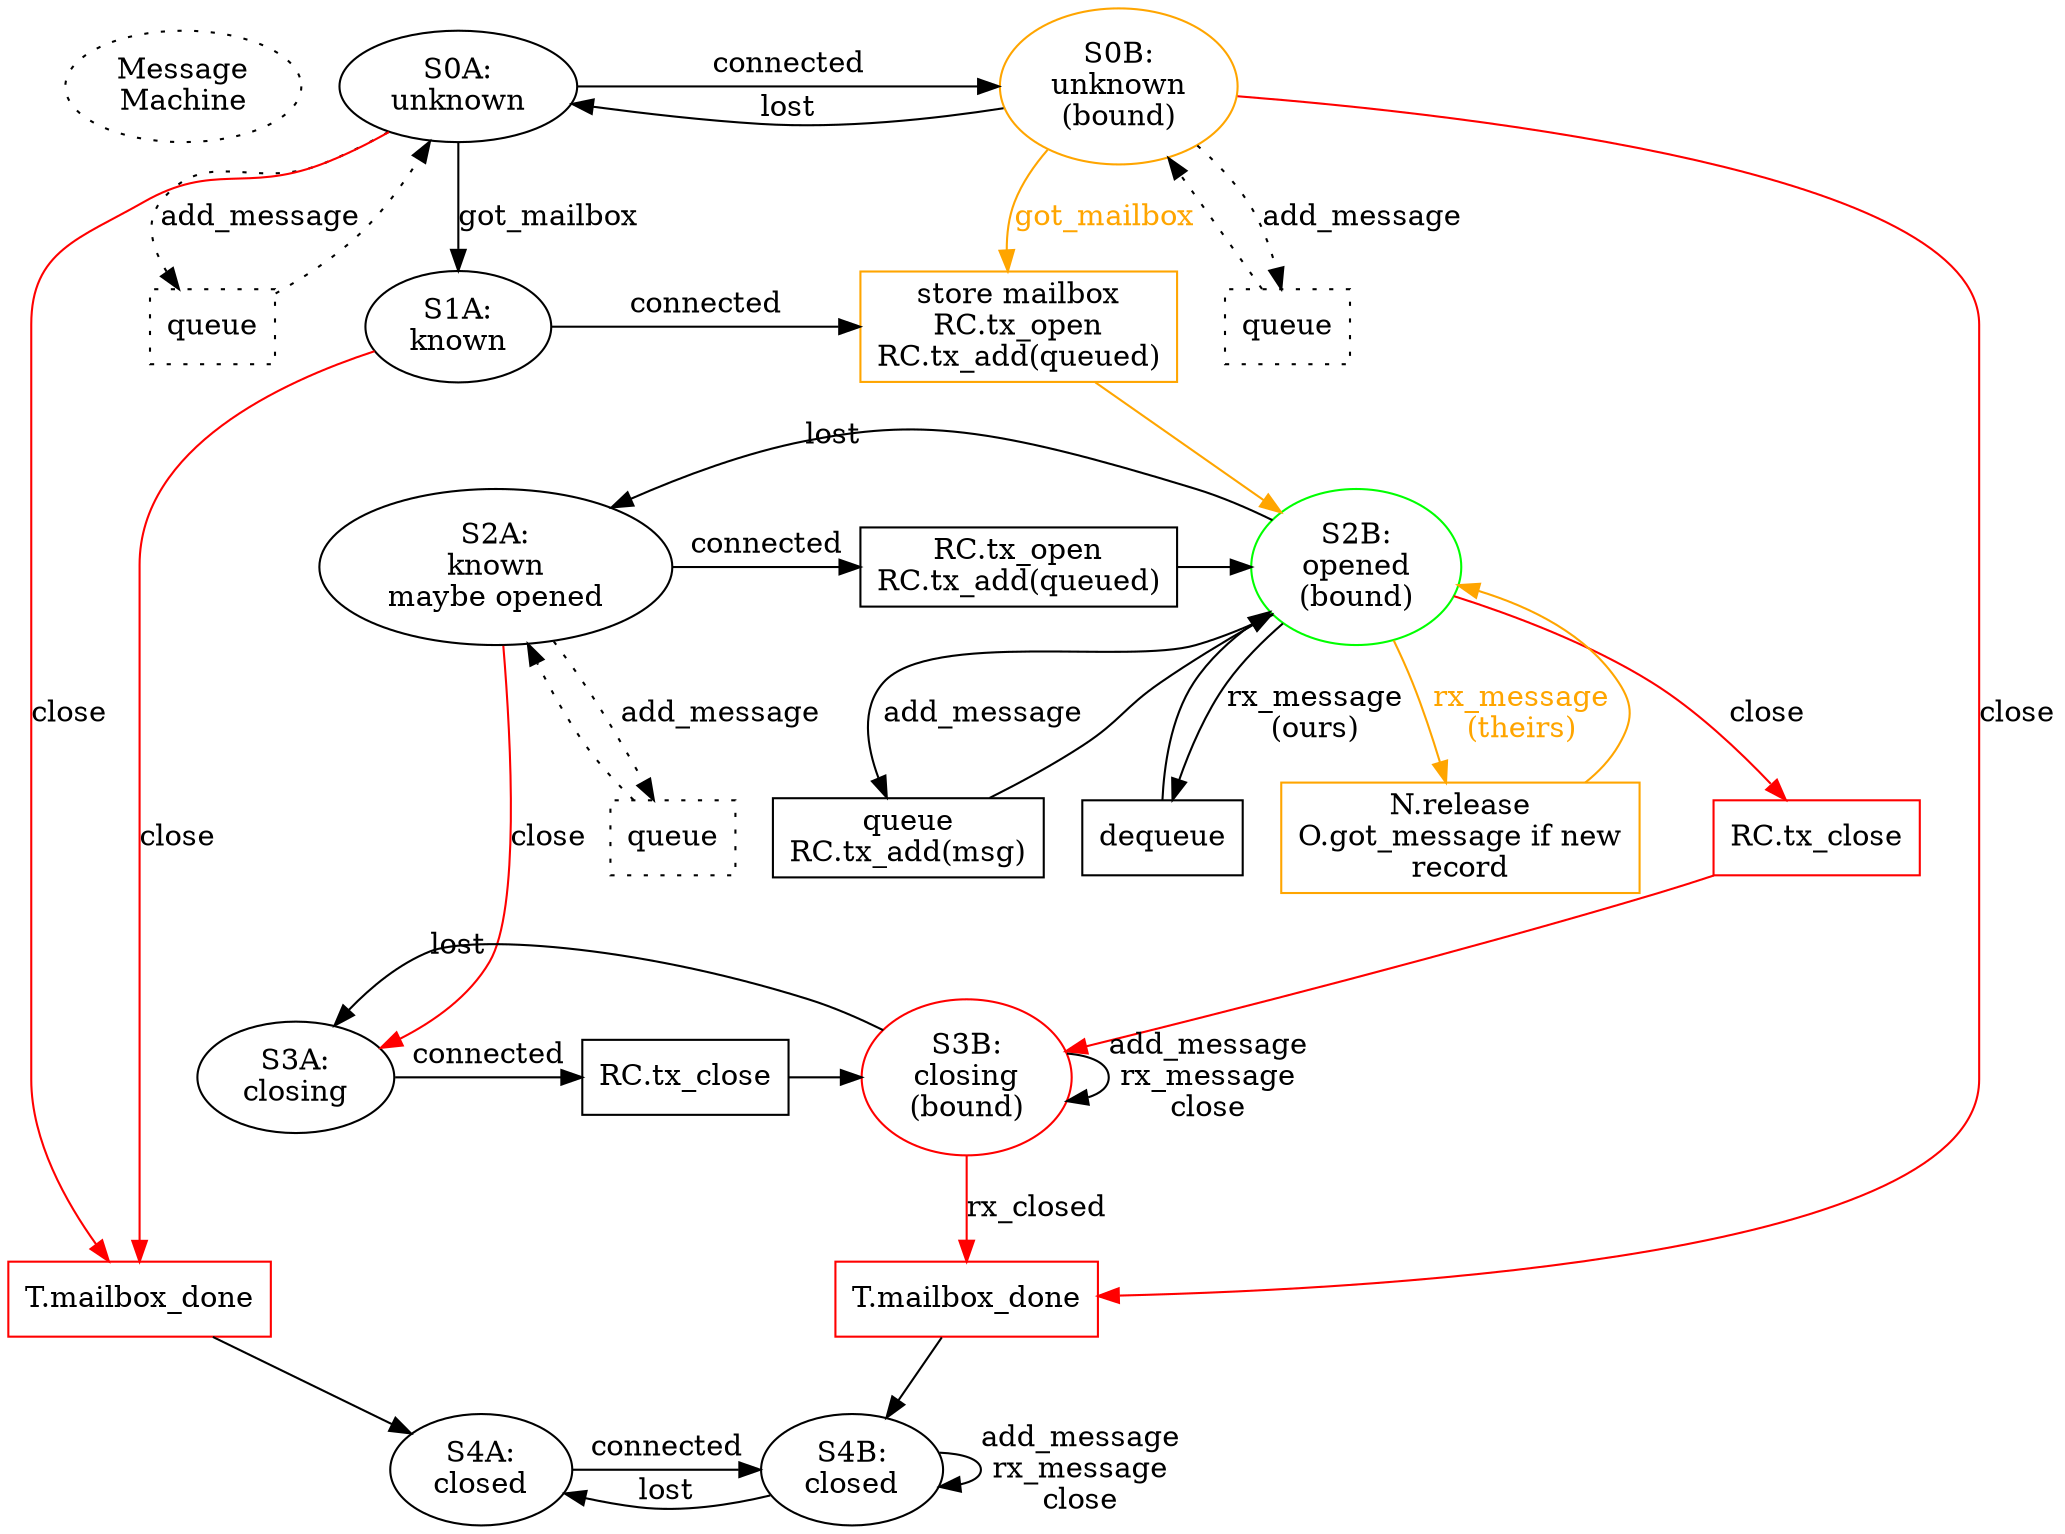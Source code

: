 digraph {
        /* new idea */

        title [label="Message\nMachine" style="dotted"]

        {rank=same; S0A S0B}
        S0A [label="S0A:\nunknown"]
        S0A -> S0B [label="connected"]
        S0B [label="S0B:\nunknown\n(bound)" color="orange"]

        S0B -> S0A [label="lost"]

        S0A -> P0A_queue [label="add_message" style="dotted"]
        P0A_queue [shape="box" label="queue" style="dotted"]
        P0A_queue -> S0A [style="dotted"]
        S0B -> P0B_queue [label="add_message" style="dotted"]
        P0B_queue [shape="box" label="queue" style="dotted"]
        P0B_queue -> S0B [style="dotted"]

        subgraph {rank=same; S1A P_open}
        S0A -> S1A [label="got_mailbox"]
        S1A [label="S1A:\nknown"]
        S1A -> P_open [label="connected"]
        S1A -> S2A [style="invis"]
        P_open -> P2_connected [style="invis"]

        S0A -> S2A [style="invis"]
        S0B -> P_open [label="got_mailbox" color="orange" fontcolor="orange"]
        P_open [shape="box"
                label="store mailbox\nRC.tx_open\nRC.tx_add(queued)" color="orange"]
        P_open -> S2B [color="orange"]

        subgraph {rank=same; S2A S2B P2_connected}
        S2A [label="S2A:\nknown\nmaybe opened"]
        S2B [label="S2B:\nopened\n(bound)" color="green"]
        S2A -> P2_connected [label="connected"]
        S2B -> S2A [label="lost"]

        P2_connected [shape="box" label="RC.tx_open\nRC.tx_add(queued)"]
        P2_connected -> S2B

        S2A -> P2_queue [label="add_message" style="dotted"]
        P2_queue [shape="box" label="queue" style="dotted"]
        P2_queue -> S2A [style="dotted"]

        S2B -> P2_send [label="add_message"]
        P2_send [shape="box" label="queue\nRC.tx_add(msg)"]
        P2_send -> S2B

        {rank=same; P2_send P2_close P2_process_theirs}
        P2_process_theirs -> P2_close [style="invis"]
        S2B -> P2_process_ours [label="rx_message\n(ours)"]
        P2_process_ours [shape="box" label="dequeue"]
        P2_process_ours -> S2B
        S2B -> P2_process_theirs [label="rx_message\n(theirs)"
                                  color="orange" fontcolor="orange"]
        P2_process_theirs [shape="box" color="orange"
                           label="N.release\nO.got_message if new\nrecord"
                           ]
        P2_process_theirs -> S2B [color="orange"]

        S2B -> P2_close [label="close" color="red"]
        P2_close [shape="box" label="RC.tx_close" color="red"]
        P2_close -> S3B [color="red"]

        subgraph {rank=same; S3A P3_connected S3B}
        S3A [label="S3A:\nclosing"]
        S3A -> P3_connected [label="connected"]
        P3_connected [shape="box" label="RC.tx_close"]
        P3_connected -> S3B
        #S3A -> S3A [label="add_message"] # implicit
        S3B [label="S3B:\nclosing\n(bound)" color="red"]
        S3B -> S3B [label="add_message\nrx_message\nclose"]
        S3B -> S3A [label="lost"]

        subgraph {rank=same; P3A_done P3B_done}
        P3A_done [shape="box" label="T.mailbox_done" color="red"]
        P3A_done -> S4A
        S3B -> P3B_done [label="rx_closed" color="red"]
        P3B_done [shape="box" label="T.mailbox_done" color="red"]
        P3B_done -> S4B

        subgraph {rank=same; S4A S4B}
        S4A [label="S4A:\nclosed"]
        S4B [label="S4B:\nclosed"]
        S4A -> S4B [label="connected"]
        S4B -> S4A [label="lost"]
        S4B -> S4B [label="add_message\nrx_message\nclose"]

        S0A -> P3A_done [label="close" color="red"]
        S0B -> P3B_done [label="close" color="red"]
        S1A -> P3A_done [label="close" color="red"]
        S2A -> S3A [label="close" color="red"]
        
}
